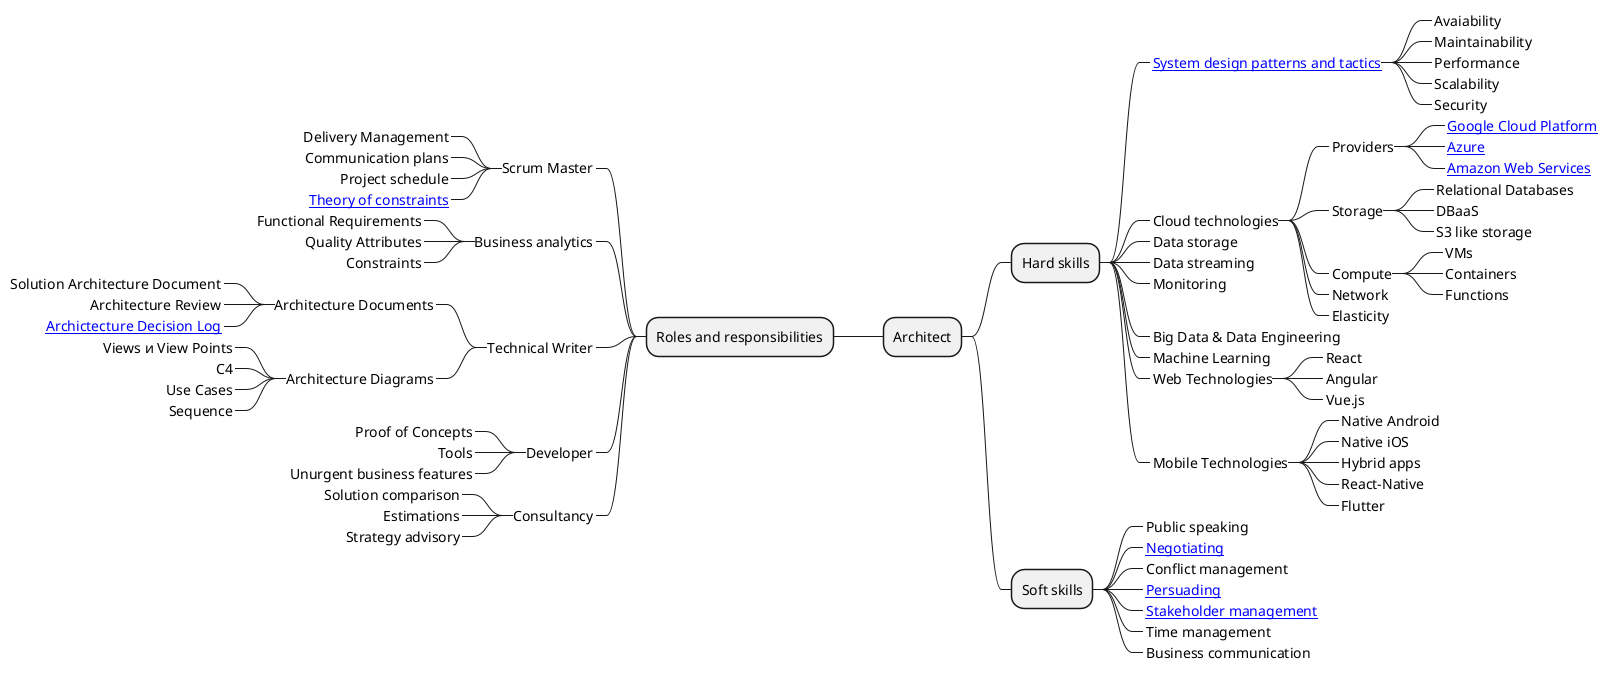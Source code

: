 @startmindmap
* Architect

right side 

** Hard skills
***_ [[https://www.amazon.com/Software-Architecture-Practice-3rd-Engineering/dp/0321815734 System design patterns and tactics]]
****_ Avaiability
****_ Maintainability
****_ Performance
****_ Scalability
****_ Security
***_ Cloud technologies
****_ Providers
*****_ [[https://cloud.google.com/gcp Google Cloud Platform]]
*****_ [[https://azure.microsoft.com/en-us/ Azure]]
*****_ [[https://aws.amazon.com/ Amazon Web Services]] 
****_ Storage
*****_ Relational Databases
*****_ DBaaS
*****_ S3 like storage
****_ Compute
*****_ VMs
*****_ Containers
*****_ Functions
****_ Network
****_ Elasticity
***_ Data storage
***_ Data streaming
***_ Monitoring
***_ Big Data & Data Engineering
***_ Machine Learning
***_ Web Technologies
****_ React
****_ Angular
****_ Vue.js
***_ Mobile Technologies
****_ Native Android
****_ Native iOS
****_ Hybrid apps
****_ React-Native
****_ Flutter

** Soft skills
***_ Public speaking
***_ [[https://www.coursera.org/learn/negotiation-skills Negotiating]]
***_ Conflict management
***_ [[https://www.youtube.com/watch?v=cFdCzN7RYbw Persuading]]
***_ [[https://www.amazon.com/Practical-Project-Stakeholder-Management-Comprehensive/dp/1549517929 Stakeholder management]]
***_ Time management
***_ Business communication

left side 

** Roles and responsibilities
***_ Scrum Master
****_ Delivery Management
****_ Communication plans
****_ Project schedule
****_ [[https://en.wikipedia.org/wiki/Theory_of_constraints Theory of constraints]]
***_ Business analytics
****_ Functional Requirements
****_ Quality Attributes
****_ Constraints
***_ Technical Writer
****_ Architecture Documents
*****_ Solution Architecture Document
*****_ Architecture Review
*****_ [[https://github.com/joelparkerhenderson/architecture-decision-record#:~:text=Timestamp%20format-,What%20is%20an%20architecture%20decision%20record%3F,that%20addresses%20a%20significant%20requirement. Archictecture Decision Log]]
****_ Architecture Diagrams
*****_ Views и View Points
*****_ C4
*****_ Use Cases
*****_ Sequence
***_ Developer
****_ Proof of Concepts
****_ Tools
****_ Unurgent business features
***_ Consultancy
****_ Solution comparison
****_ Estimations
****_ Strategy advisory


@endmindmap
